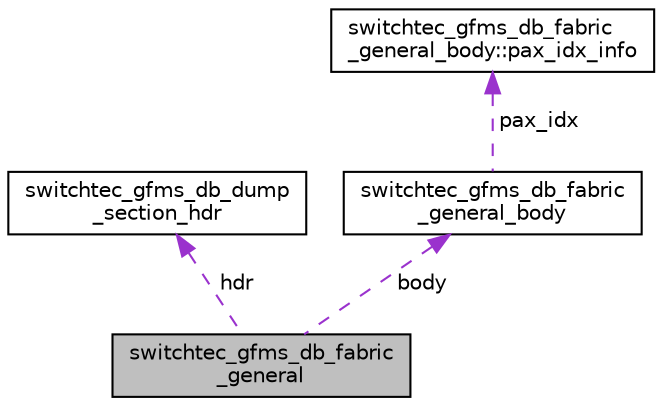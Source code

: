 digraph "switchtec_gfms_db_fabric_general"
{
 // LATEX_PDF_SIZE
  edge [fontname="Helvetica",fontsize="10",labelfontname="Helvetica",labelfontsize="10"];
  node [fontname="Helvetica",fontsize="10",shape=record];
  Node1 [label="switchtec_gfms_db_fabric\l_general",height=0.2,width=0.4,color="black", fillcolor="grey75", style="filled", fontcolor="black",tooltip=" "];
  Node2 -> Node1 [dir="back",color="darkorchid3",fontsize="10",style="dashed",label=" hdr" ,fontname="Helvetica"];
  Node2 [label="switchtec_gfms_db_dump\l_section_hdr",height=0.2,width=0.4,color="black", fillcolor="white", style="filled",URL="$structswitchtec__gfms__db__dump__section__hdr.html",tooltip=" "];
  Node3 -> Node1 [dir="back",color="darkorchid3",fontsize="10",style="dashed",label=" body" ,fontname="Helvetica"];
  Node3 [label="switchtec_gfms_db_fabric\l_general_body",height=0.2,width=0.4,color="black", fillcolor="white", style="filled",URL="$structswitchtec__gfms__db__fabric__general__body.html",tooltip=" "];
  Node4 -> Node3 [dir="back",color="darkorchid3",fontsize="10",style="dashed",label=" pax_idx" ,fontname="Helvetica"];
  Node4 [label="switchtec_gfms_db_fabric\l_general_body::pax_idx_info",height=0.2,width=0.4,color="black", fillcolor="white", style="filled",URL="$structswitchtec__gfms__db__fabric__general__body_1_1pax__idx__info.html",tooltip=" "];
}
